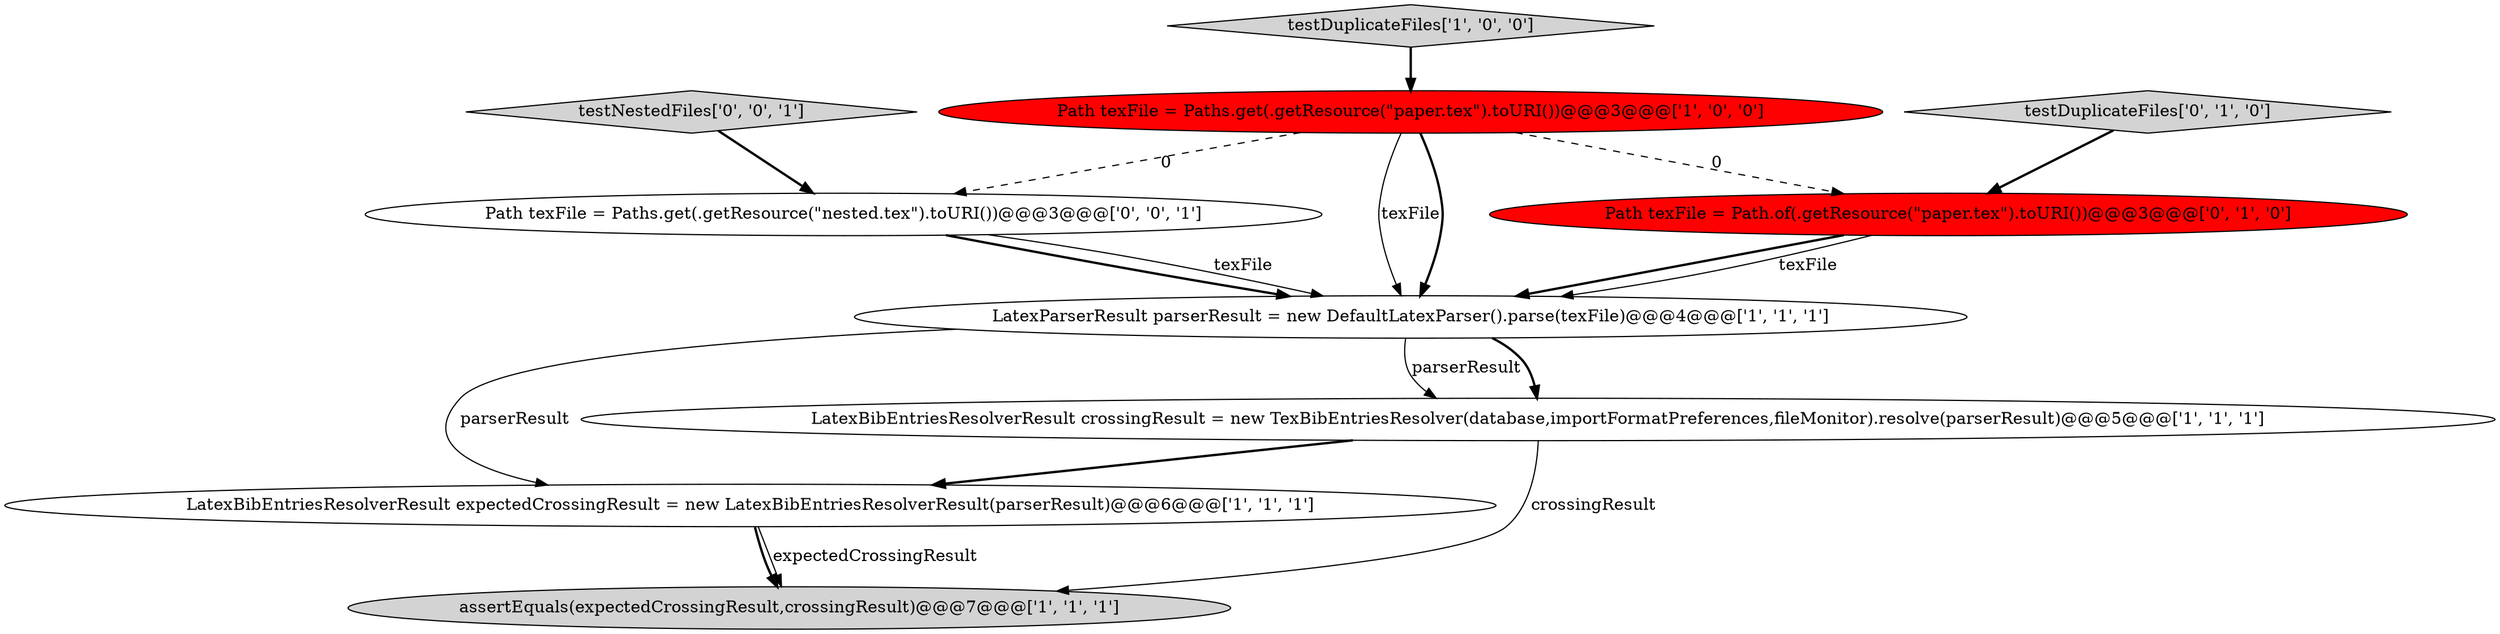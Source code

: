 digraph {
0 [style = filled, label = "LatexParserResult parserResult = new DefaultLatexParser().parse(texFile)@@@4@@@['1', '1', '1']", fillcolor = white, shape = ellipse image = "AAA0AAABBB1BBB"];
2 [style = filled, label = "LatexBibEntriesResolverResult expectedCrossingResult = new LatexBibEntriesResolverResult(parserResult)@@@6@@@['1', '1', '1']", fillcolor = white, shape = ellipse image = "AAA0AAABBB1BBB"];
6 [style = filled, label = "testDuplicateFiles['0', '1', '0']", fillcolor = lightgray, shape = diamond image = "AAA0AAABBB2BBB"];
4 [style = filled, label = "assertEquals(expectedCrossingResult,crossingResult)@@@7@@@['1', '1', '1']", fillcolor = lightgray, shape = ellipse image = "AAA0AAABBB1BBB"];
1 [style = filled, label = "LatexBibEntriesResolverResult crossingResult = new TexBibEntriesResolver(database,importFormatPreferences,fileMonitor).resolve(parserResult)@@@5@@@['1', '1', '1']", fillcolor = white, shape = ellipse image = "AAA0AAABBB1BBB"];
9 [style = filled, label = "testNestedFiles['0', '0', '1']", fillcolor = lightgray, shape = diamond image = "AAA0AAABBB3BBB"];
5 [style = filled, label = "testDuplicateFiles['1', '0', '0']", fillcolor = lightgray, shape = diamond image = "AAA0AAABBB1BBB"];
8 [style = filled, label = "Path texFile = Paths.get(.getResource(\"nested.tex\").toURI())@@@3@@@['0', '0', '1']", fillcolor = white, shape = ellipse image = "AAA0AAABBB3BBB"];
3 [style = filled, label = "Path texFile = Paths.get(.getResource(\"paper.tex\").toURI())@@@3@@@['1', '0', '0']", fillcolor = red, shape = ellipse image = "AAA1AAABBB1BBB"];
7 [style = filled, label = "Path texFile = Path.of(.getResource(\"paper.tex\").toURI())@@@3@@@['0', '1', '0']", fillcolor = red, shape = ellipse image = "AAA1AAABBB2BBB"];
8->0 [style = bold, label=""];
5->3 [style = bold, label=""];
3->8 [style = dashed, label="0"];
0->1 [style = solid, label="parserResult"];
1->2 [style = bold, label=""];
7->0 [style = bold, label=""];
0->2 [style = solid, label="parserResult"];
6->7 [style = bold, label=""];
7->0 [style = solid, label="texFile"];
9->8 [style = bold, label=""];
2->4 [style = bold, label=""];
3->0 [style = solid, label="texFile"];
1->4 [style = solid, label="crossingResult"];
2->4 [style = solid, label="expectedCrossingResult"];
8->0 [style = solid, label="texFile"];
0->1 [style = bold, label=""];
3->0 [style = bold, label=""];
3->7 [style = dashed, label="0"];
}
